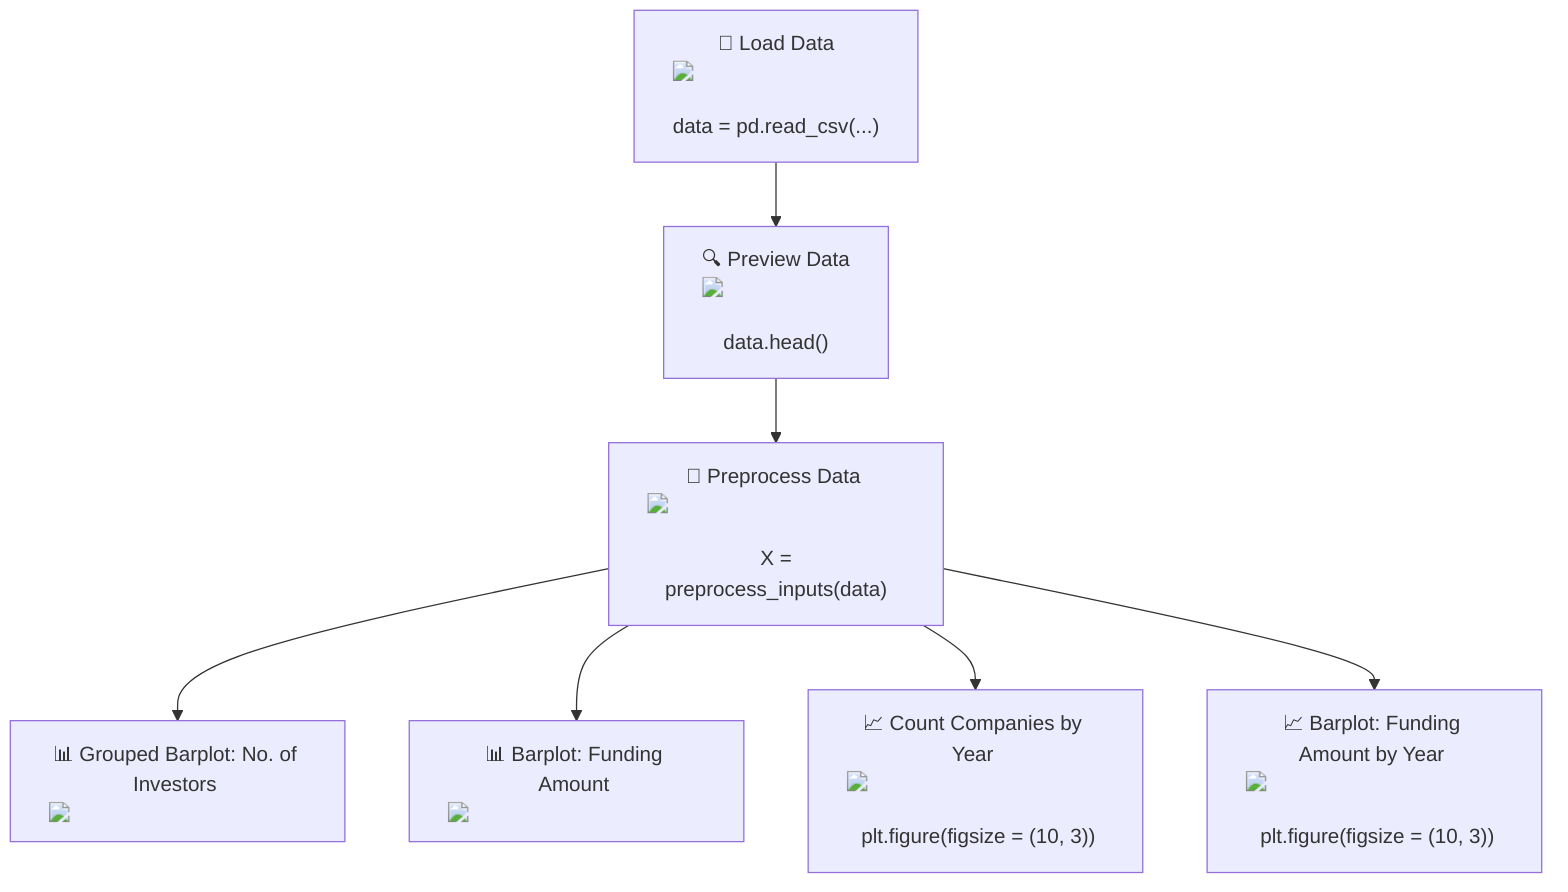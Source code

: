 flowchart TD
    A["📂 Load Data <img src='file.svg' /> <br/> data = pd.read_csv(...)"] --> B["🔍 Preview Data <img src='table.svg' /> <br/> data.head()"]
    B --> C["🔧 Preprocess Data <img src='column_split.svg' /> <br/> X = preprocess_inputs(data)"]
    C --> D["📊 Grouped Barplot: No. of Investors <img src='barplot_template.svg' />"]
    C --> E["📊 Barplot: Funding Amount <img src='barplot_template.svg' />"]
    C --> F["📈 Count Companies by Year <img src='barplot_template.svg' /> <br/> plt.figure(figsize = (10, 3))"]
    C --> G["📈 Barplot: Funding Amount by Year <img src='barplot_template.svg' /> <br/> plt.figure(figsize = (10, 3))"]